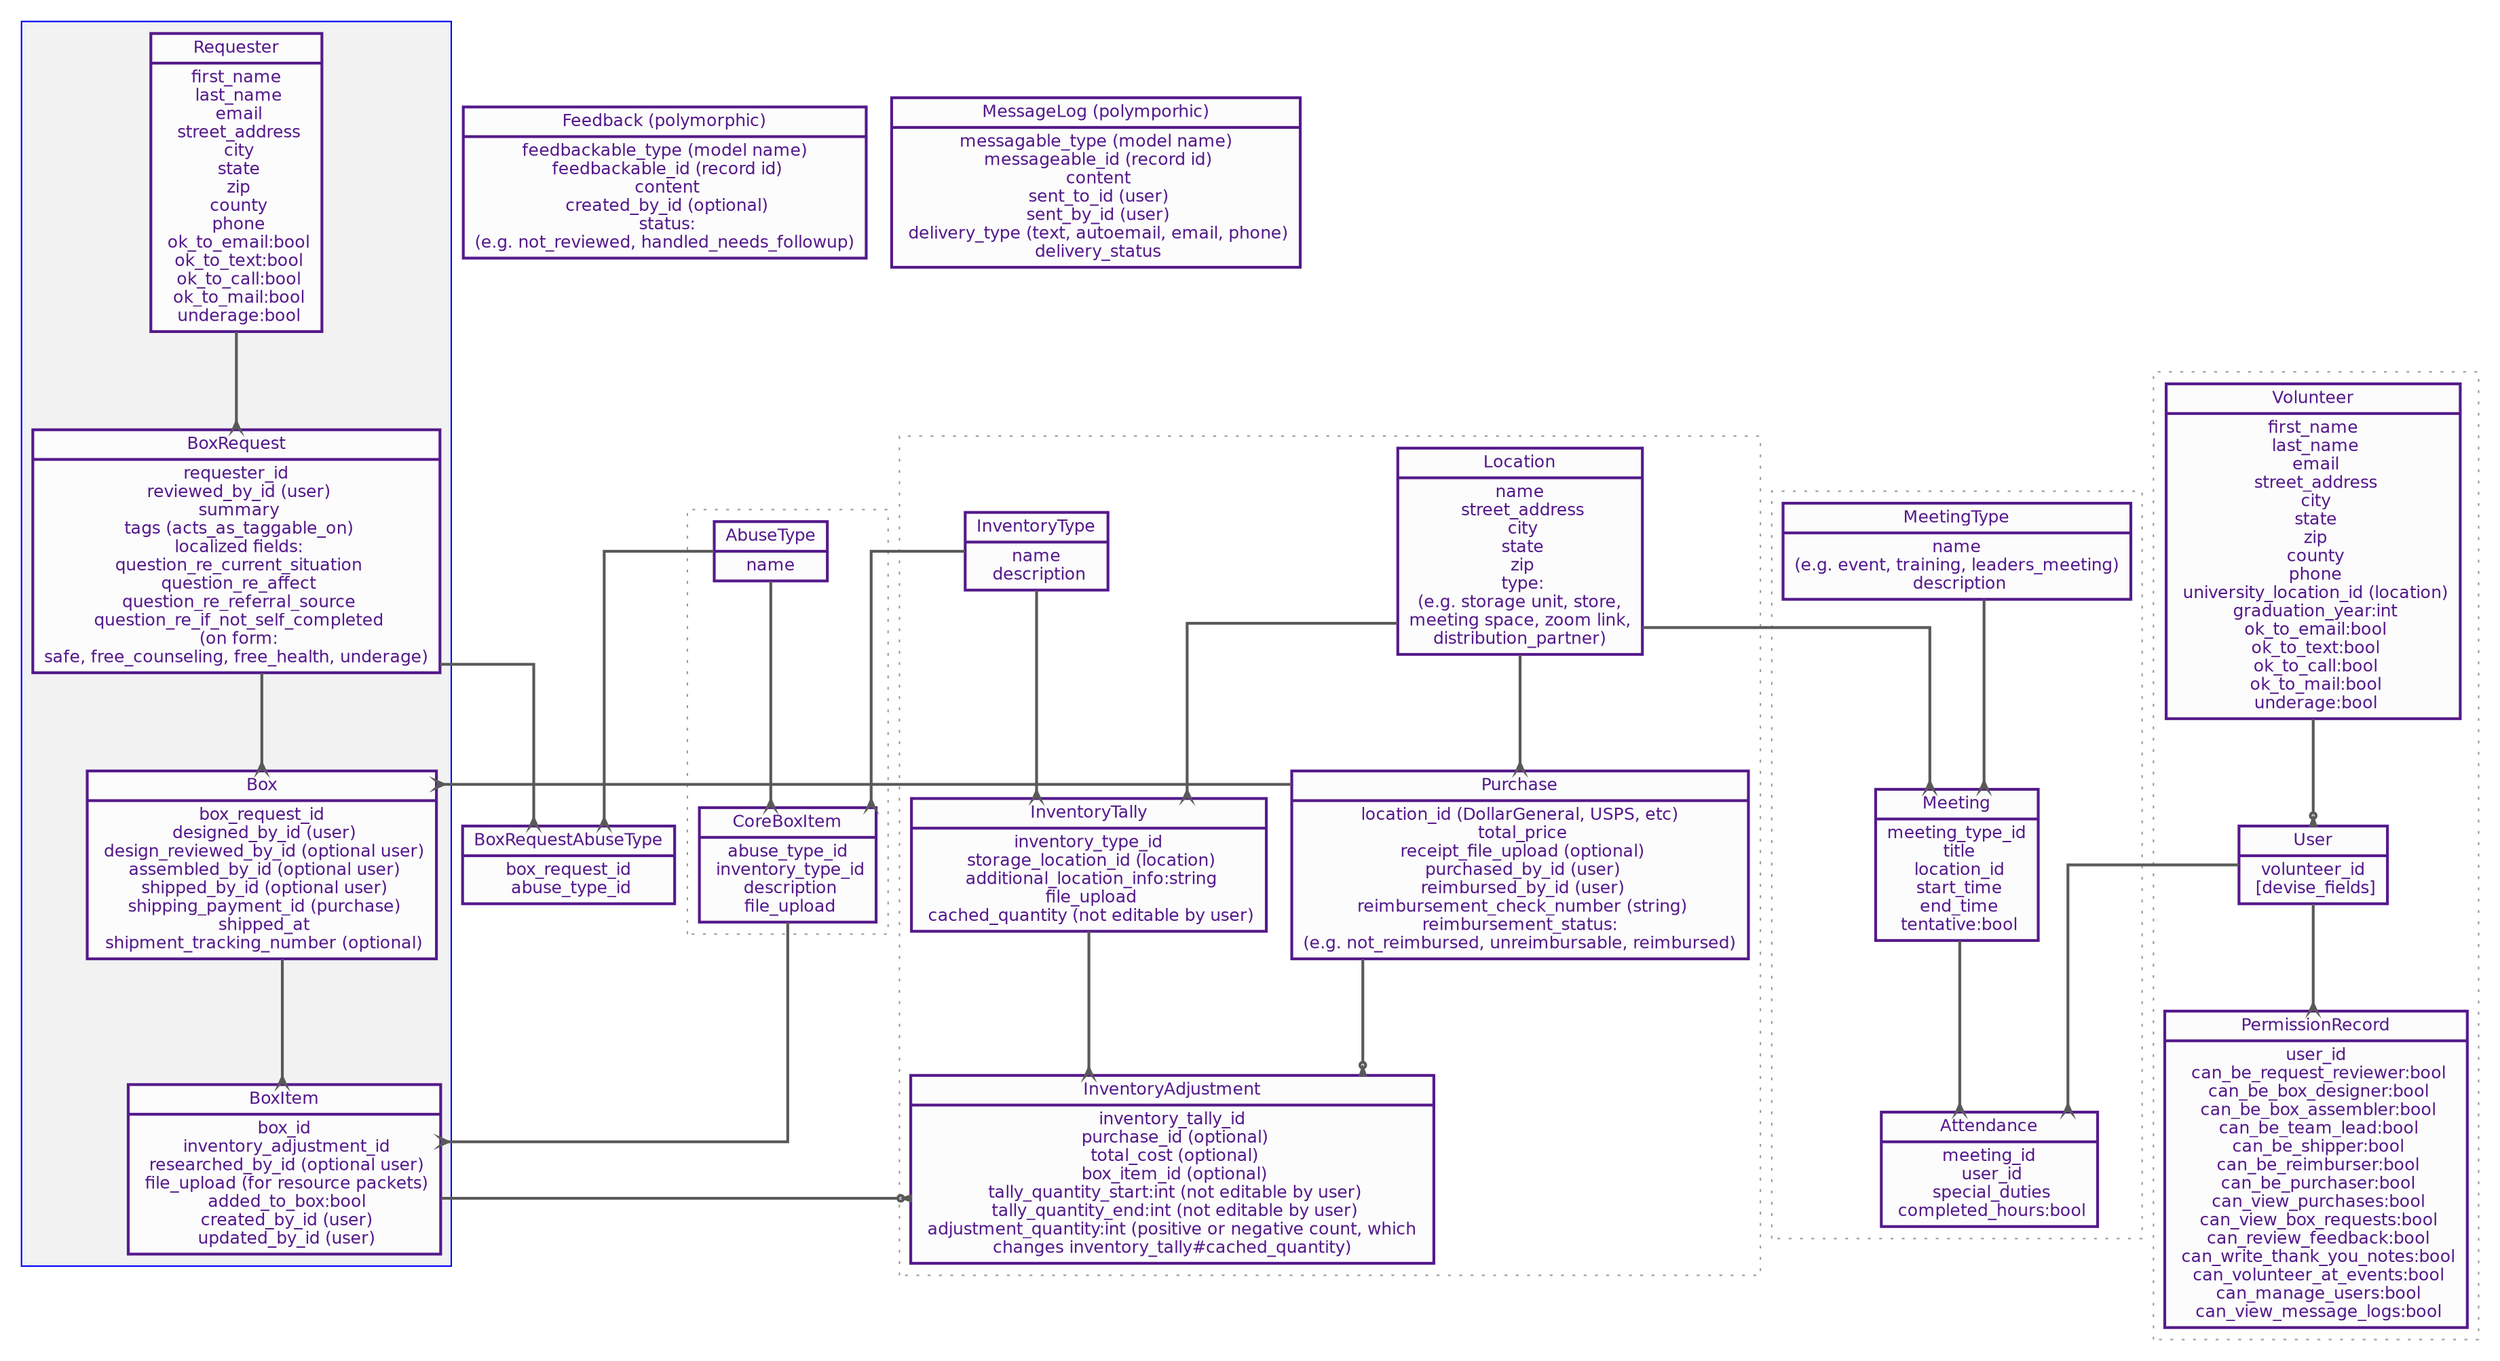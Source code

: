 digraph G {

    ///// start styles
        // rankdir=LR
        graph [fontname="helvetica",fontsize=14,splines=ortho,pad=0.1,compound=true,color="grey60",fontcolor="grey10",fillcolor=grey95,style="filled"];
        node [fontname="helvetica",fontsize=12,color=purple4,shape=box,style="filled",fontcolor=purple4,fillcolor=grey99,penwidth=2];
        edge [fontname="helvetica",color=grey35,fontcolor=black,arrowhead="normal",penwidth=2,arrowsize=0.5];
    ///// end styles




    subgraph cluster_c3 {
        color="blue";
        Requester -> BoxRequest [arrowhead=crow];
        BoxRequest -> Box [arrowhead=crow];
        Box -> BoxItem [arrowhead=crow];

    }

    subgraph cluster_c2 {
        InventoryType -> InventoryTally [arrowhead=crow];
        InventoryTally -> InventoryAdjustment [arrowhead=crow];
        Purchase;
        Location;
        style="dotted"
        node [color=blue, style=filled, fontcolor=black]
    }

    subgraph cluster_c4 {
        MeetingType -> Meeting [arrowhead=crow];
        Meeting -> Attendance  [arrowhead=crow];
        style="dotted"
    }

    subgraph cluster_c0 {
        AbuseType -> CoreBoxItem [arrowhead=crow];
        style="dotted"
    }


    subgraph cluster_c5 {
        Volunteer -> User [arrowhead=invodot];
        User -> PermissionRecord [arrowhead=crow];
        style="dotted"
    }


    //   subgraph cluster_c7 {
    //     Location;
    //     style="dotted"
    // }


    InventoryType -> CoreBoxItem [arrowhead=crow];
    BoxItem -> InventoryAdjustment [arrowhead=invodot];
    CoreBoxItem -> BoxItem [arrowhead=crow];
    Purchase -> InventoryAdjustment [arrowhead=invodot];
    Purchase -> Box [arrowhead=crow];
    Location -> InventoryTally [arrowhead=crow];
    Location -> Meeting [arrowhead=crow];
    Location -> Purchase [arrowhead=crow];
    AbuseType -> BoxRequestAbuseType [arrowhead=crow];
    BoxRequest -> BoxRequestAbuseType [arrowhead=crow];

    // User -> Person;

//      User -> BoxRequest;
//      User -> Box;
//      User -> Purchase;
//      User -> BoxItem;
//      User -> Message [arrowhead=none];
    User -> Attendance [arrowhead=crow];
    // Box -> Message [arrowhead=crow];


    //  ******RELATIONS*******
    Feedback [
                shape=record;
                label="{Feedback (polymorphic)|
                    feedbackable_type (model name)\n
                    feedbackable_id (record id)\n
                    content\n
                    created_by_id (optional)\n
                    status:\n(e.g. not_reviewed, handled_needs_followup)\n
                    }"]
    MessageLog [
                shape=record;
                label="{MessageLog (polymporhic)|
                    messagable_type (model name)\n
                    messageable_id (record id)\n
                    content\n
                    sent_to_id (user)\n
                    sent_by_id (user)\n
                    delivery_type (text, autoemail, email, phone)\n
                    delivery_status\n
                    }"]

    Location [
                shape=record;
                label="{Location|
                    name\n
                    street_address\n
                    city\n
                    state\n
                    zip\n
                    type:\n(e.g. storage unit, store,\nmeeting space, zoom link,\ndistribution_partner)\n
                    }"]
    Requester [
                shape=record;
                label="{
                    Requester|
                    first_name\n
                    last_name\n
                    email\n
                    street_address\n
                    city\n
                    state\n
                    zip\n
                    county\n
                    phone\n
                    ok_to_email:bool\n
                    ok_to_text:bool\n
                    ok_to_call:bool\n
                    ok_to_mail:bool\n
                    underage:bool\n
                    }"]
    Volunteer [
                shape=record;
                label="{
                    Volunteer|
                    first_name\n
                    last_name\n
                    email\n
                    street_address\n
                    city\n
                    state\n
                    zip\n
                    county\n
                    phone\n
                    university_location_id (location)\n
                    graduation_year:int\n
                    ok_to_email:bool\n
                    ok_to_text:bool\n
                    ok_to_call:bool\n
                    ok_to_mail:bool\n
                    underage:bool\n
                    }"]
    AbuseType [
                shape=record;
                label="{
                    AbuseType|
                    name\n
                    }"]
    BoxRequestAbuseType [
                shape=record;
                label="{
                    BoxRequestAbuseType|
                    box_request_id\n
                    abuse_type_id\n
                    }"]
    CoreBoxItem [
                shape=record;
                label="{
                    CoreBoxItem|
                    abuse_type_id\n
                    inventory_type_id\n
                    description\n
                    file_upload\n
                    }"]
    BoxRequest [
                shape=record;
                label="{BoxRequest|
                    requester_id\n
                    reviewed_by_id (user)\n
                    summary\n
                    tags (acts_as_taggable_on)\n
                    localized fields:\n
                    question_re_current_situation\n
                    question_re_affect\n
                    question_re_referral_source\n
                    question_re_if_not_self_completed\n
                    (on form:\nsafe, free_counseling, free_health, underage)
                    }"]
    Purchase [
                shape=record;
                label="{Purchase|
                    location_id (DollarGeneral, USPS, etc)\n
                    total_price\n
                    receipt_file_upload (optional)\n
                    purchased_by_id (user)\n
                    reimbursed_by_id (user)\n
                    reimbursement_check_number (string)\n
                    reimbursement_status: \n(e.g. not_reimbursed, unreimbursable, reimbursed)\n
                    }"]
    InventoryType [
                shape=record;
                label="{InventoryType|
                    name\n
                    description\n
                    }"]
    InventoryTally [
                shape=record;
                label="{InventoryTally|
                    inventory_type_id\n
                    storage_location_id (location)\n
                    additional_location_info:string\n
                    file_upload\n
                    cached_quantity (not editable by user)\n
                    }"]
    InventoryAdjustment [
                shape=record;
                label="{InventoryAdjustment|
                    inventory_tally_id\n
                    purchase_id (optional)\n
                    total_cost (optional)\n
                    box_item_id (optional)\n
                    tally_quantity_start:int (not editable by user)\n
                    tally_quantity_end:int (not editable by user)\n
                    adjustment_quantity:int (positive or negative count, which \nchanges inventory_tally#cached_quantity)\n

                    }"]
    User [
                shape=record;
                label="{User|
                    volunteer_id\n
                    [devise_fields]
                    }"]
    Box [
                shape=record;
                label="{Box|
                    box_request_id\n
                    designed_by_id (user)\n
                    design_reviewed_by_id (optional user)\n
                    assembled_by_id (optional user)\n
                    shipped_by_id (optional user)\n
                    shipping_payment_id (purchase)\n
                    shipped_at\n
                    shipment_tracking_number (optional)\n
                    }"]
    BoxItem [
                shape=record;
                label="{BoxItem|
                    box_id\n
                    inventory_adjustment_id\n
                    researched_by_id (optional user)\n
                    file_upload (for resource packets)\n
                    added_to_box:bool\n
                    created_by_id (user)\n
                    updated_by_id (user)\n
                    }"]
    MeetingType [
                shape=record;
                label="{MeetingType|
                    name\n(e.g. event, training, leaders_meeting)\n
                    description\n
                    }"]
    Meeting [
                shape=record;
                label="{Meeting|
                    meeting_type_id\n
                    title\n
                    location_id\n
                    start_time\n
                    end_time\n
                    tentative:bool\n
                    }"]
    Attendance [
                shape=record;
                label="{Attendance|
                    meeting_id\n
                    user_id\n
                    special_duties\n
                    completed_hours:bool\n
                    }"]

    PermissionRecord [
                shape=record;
                label="{PermissionRecord|
                    user_id\n
                    can_be_request_reviewer:bool\n
                    can_be_box_designer:bool\n
                    can_be_box_assembler:bool\n
                    can_be_team_lead:bool\n
                    can_be_shipper:bool\n
                    can_be_reimburser:bool\n
                    can_be_purchaser:bool\n
                    can_view_purchases:bool\n
                    can_view_box_requests:bool\n
                    can_review_feedback:bool\n
                    can_write_thank_you_notes:bool\n
                    can_volunteer_at_events:bool\n
                    can_manage_users:bool\n
                    can_view_message_logs:bool\n
                    }"]

}
